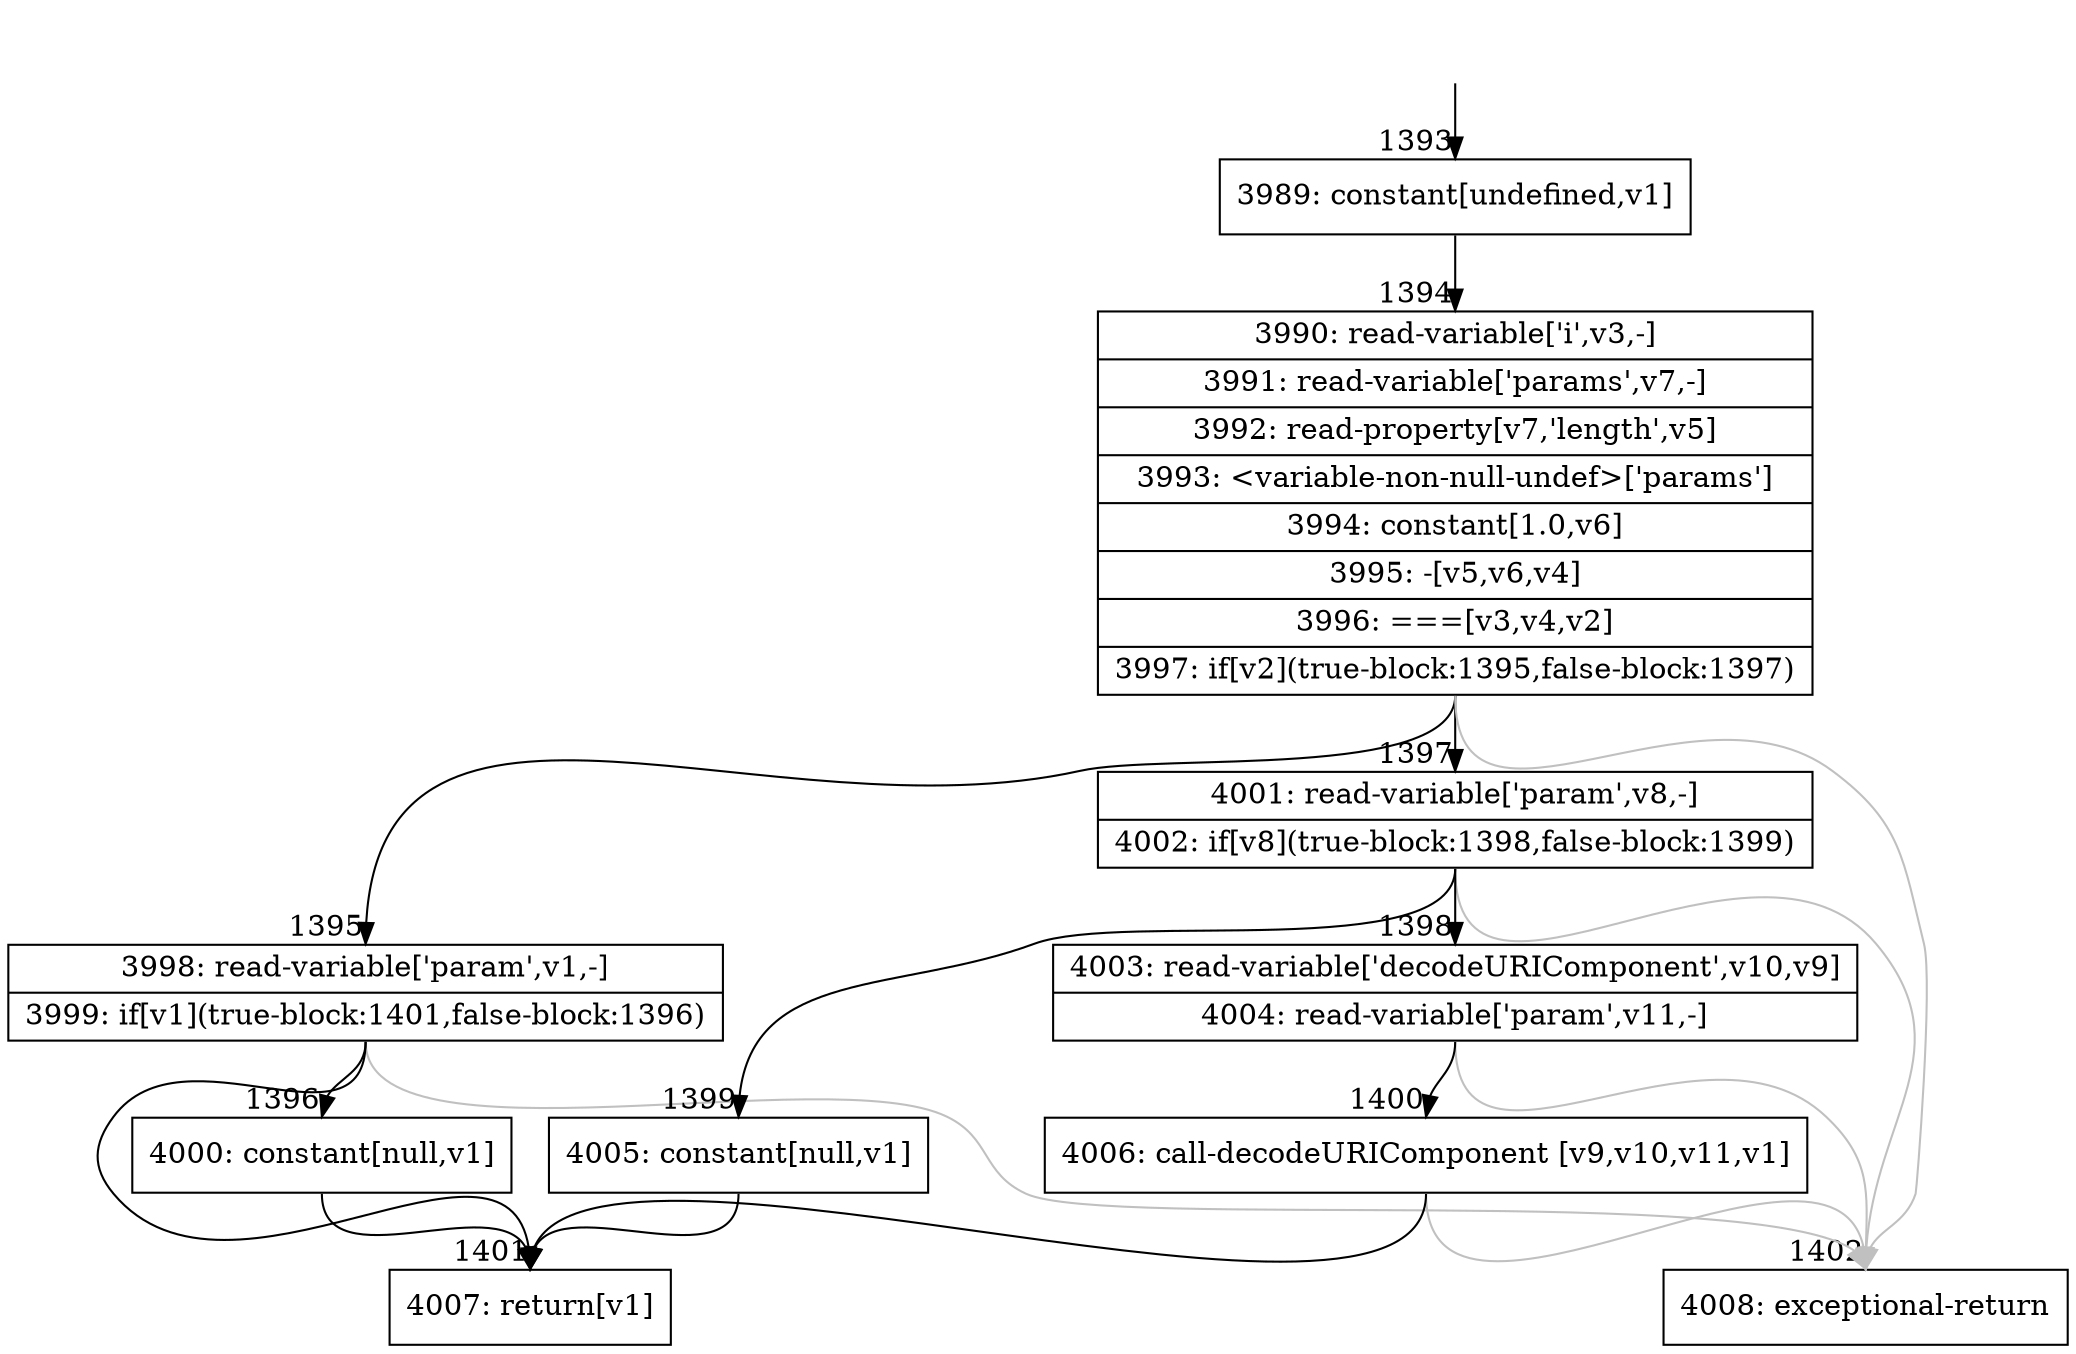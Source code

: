 digraph {
rankdir="TD"
BB_entry104[shape=none,label=""];
BB_entry104 -> BB1393 [tailport=s, headport=n, headlabel="    1393"]
BB1393 [shape=record label="{3989: constant[undefined,v1]}" ] 
BB1393 -> BB1394 [tailport=s, headport=n, headlabel="      1394"]
BB1394 [shape=record label="{3990: read-variable['i',v3,-]|3991: read-variable['params',v7,-]|3992: read-property[v7,'length',v5]|3993: \<variable-non-null-undef\>['params']|3994: constant[1.0,v6]|3995: -[v5,v6,v4]|3996: ===[v3,v4,v2]|3997: if[v2](true-block:1395,false-block:1397)}" ] 
BB1394 -> BB1395 [tailport=s, headport=n, headlabel="      1395"]
BB1394 -> BB1397 [tailport=s, headport=n, headlabel="      1397"]
BB1394 -> BB1402 [tailport=s, headport=n, color=gray, headlabel="      1402"]
BB1395 [shape=record label="{3998: read-variable['param',v1,-]|3999: if[v1](true-block:1401,false-block:1396)}" ] 
BB1395 -> BB1401 [tailport=s, headport=n, headlabel="      1401"]
BB1395 -> BB1396 [tailport=s, headport=n, headlabel="      1396"]
BB1395 -> BB1402 [tailport=s, headport=n, color=gray]
BB1396 [shape=record label="{4000: constant[null,v1]}" ] 
BB1396 -> BB1401 [tailport=s, headport=n]
BB1397 [shape=record label="{4001: read-variable['param',v8,-]|4002: if[v8](true-block:1398,false-block:1399)}" ] 
BB1397 -> BB1398 [tailport=s, headport=n, headlabel="      1398"]
BB1397 -> BB1399 [tailport=s, headport=n, headlabel="      1399"]
BB1397 -> BB1402 [tailport=s, headport=n, color=gray]
BB1398 [shape=record label="{4003: read-variable['decodeURIComponent',v10,v9]|4004: read-variable['param',v11,-]}" ] 
BB1398 -> BB1400 [tailport=s, headport=n, headlabel="      1400"]
BB1398 -> BB1402 [tailport=s, headport=n, color=gray]
BB1399 [shape=record label="{4005: constant[null,v1]}" ] 
BB1399 -> BB1401 [tailport=s, headport=n]
BB1400 [shape=record label="{4006: call-decodeURIComponent [v9,v10,v11,v1]}" ] 
BB1400 -> BB1401 [tailport=s, headport=n]
BB1400 -> BB1402 [tailport=s, headport=n, color=gray]
BB1401 [shape=record label="{4007: return[v1]}" ] 
BB1402 [shape=record label="{4008: exceptional-return}" ] 
//#$~ 1304
}
